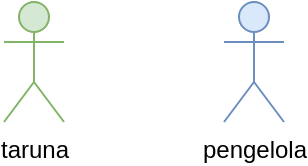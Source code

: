 <mxfile>
    <diagram id="umkzgkI10Aq0Mj8c30mu" name="Page-1">
        <mxGraphModel dx="1352" dy="703" grid="1" gridSize="10" guides="1" tooltips="1" connect="1" arrows="1" fold="1" page="1" pageScale="1" pageWidth="1169" pageHeight="827" math="0" shadow="0">
            <root>
                <mxCell id="0"/>
                <mxCell id="1" parent="0"/>
                <mxCell id="2" value="pengelola" style="shape=umlActor;verticalLabelPosition=bottom;verticalAlign=top;html=1;outlineConnect=0;fillColor=#dae8fc;strokeColor=#6c8ebf;" vertex="1" parent="1">
                    <mxGeometry x="610" y="330" width="30" height="60" as="geometry"/>
                </mxCell>
                <mxCell id="3" value="taruna" style="shape=umlActor;verticalLabelPosition=bottom;verticalAlign=top;html=1;outlineConnect=0;fillColor=#d5e8d4;strokeColor=#82b366;" vertex="1" parent="1">
                    <mxGeometry x="500" y="330" width="30" height="60" as="geometry"/>
                </mxCell>
            </root>
        </mxGraphModel>
    </diagram>
</mxfile>